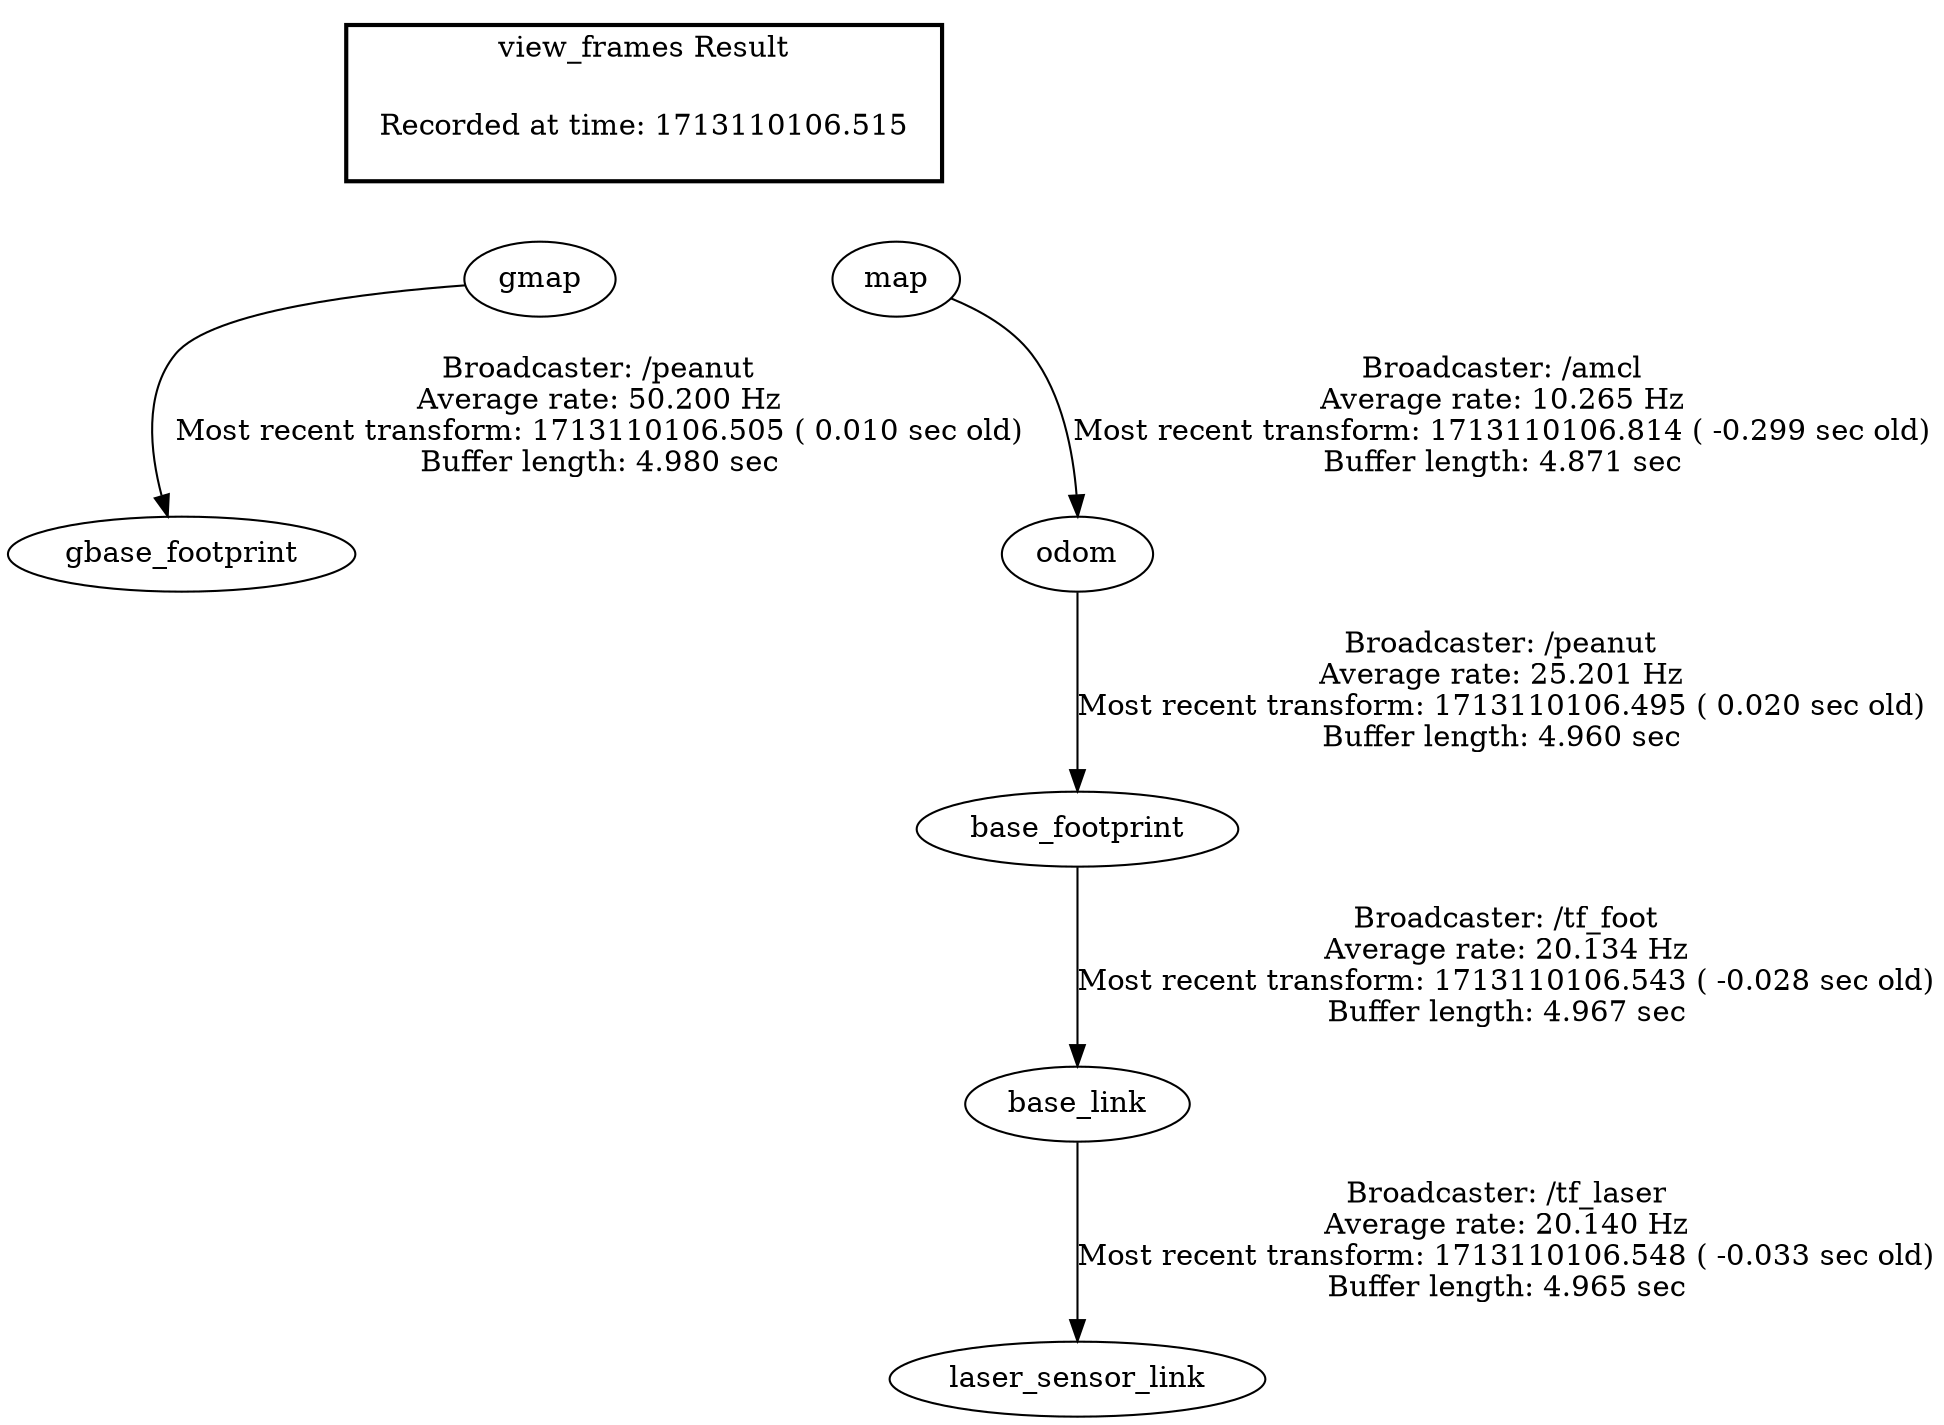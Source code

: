 digraph G {
"gmap" -> "gbase_footprint"[label="Broadcaster: /peanut\nAverage rate: 50.200 Hz\nMost recent transform: 1713110106.505 ( 0.010 sec old)\nBuffer length: 4.980 sec\n"];
"base_footprint" -> "base_link"[label="Broadcaster: /tf_foot\nAverage rate: 20.134 Hz\nMost recent transform: 1713110106.543 ( -0.028 sec old)\nBuffer length: 4.967 sec\n"];
"odom" -> "base_footprint"[label="Broadcaster: /peanut\nAverage rate: 25.201 Hz\nMost recent transform: 1713110106.495 ( 0.020 sec old)\nBuffer length: 4.960 sec\n"];
"base_link" -> "laser_sensor_link"[label="Broadcaster: /tf_laser\nAverage rate: 20.140 Hz\nMost recent transform: 1713110106.548 ( -0.033 sec old)\nBuffer length: 4.965 sec\n"];
"map" -> "odom"[label="Broadcaster: /amcl\nAverage rate: 10.265 Hz\nMost recent transform: 1713110106.814 ( -0.299 sec old)\nBuffer length: 4.871 sec\n"];
edge [style=invis];
 subgraph cluster_legend { style=bold; color=black; label ="view_frames Result";
"Recorded at time: 1713110106.515"[ shape=plaintext ] ;
 }->"gmap";
edge [style=invis];
 subgraph cluster_legend { style=bold; color=black; label ="view_frames Result";
"Recorded at time: 1713110106.515"[ shape=plaintext ] ;
 }->"map";
}